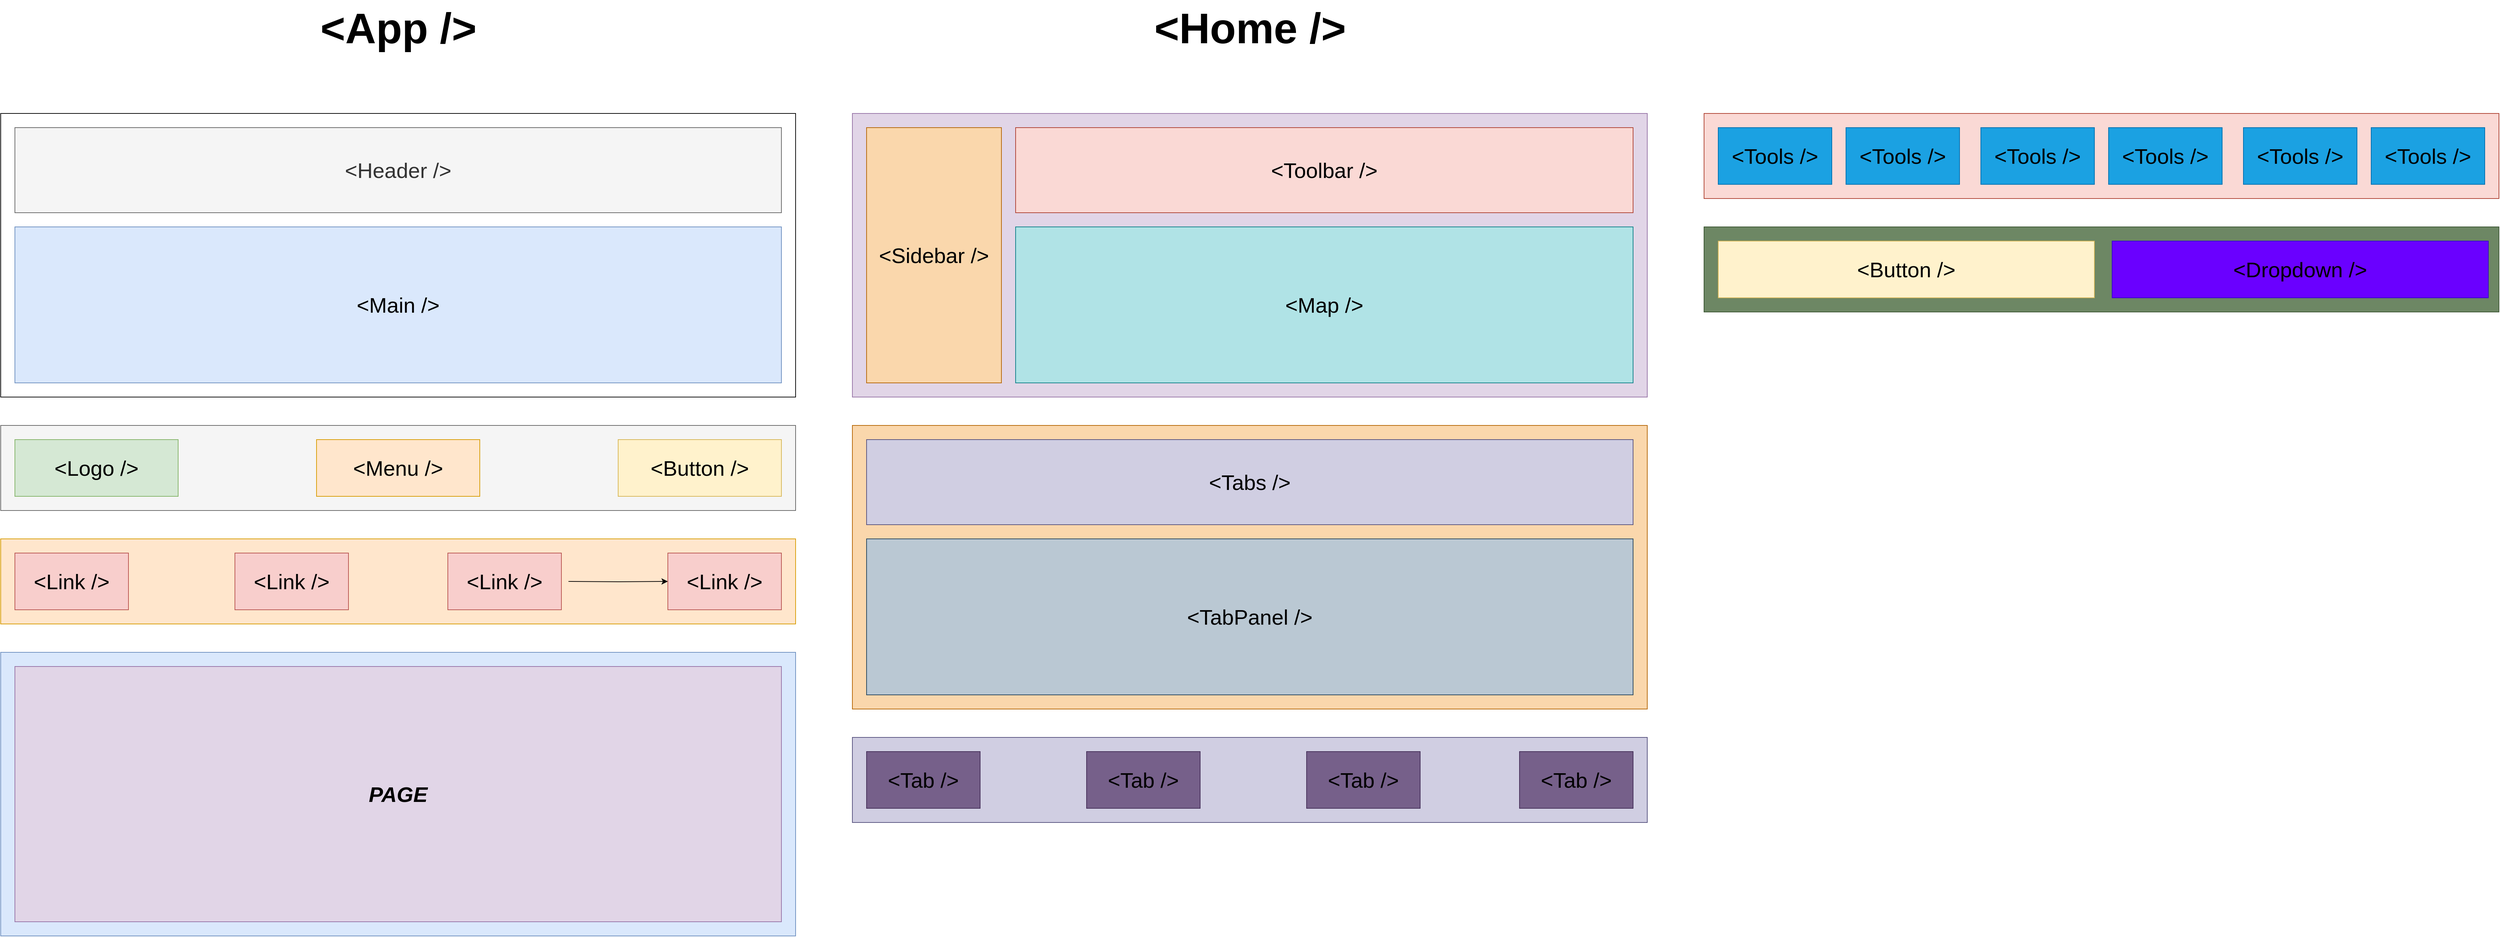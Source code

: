 <mxfile version="13.10.0" type="embed">
    <diagram id="9iD_5K9pUMYNRu4OH0h9" name="Page-1">
        <mxGraphModel dx="3490" dy="1317" grid="1" gridSize="10" guides="1" tooltips="1" connect="1" arrows="1" fold="1" page="1" pageScale="1" pageWidth="1200" pageHeight="1600" math="0" shadow="0">
            <root>
                <mxCell id="0"/>
                <mxCell id="1" parent="0"/>
                <mxCell id="1uItt9LV_S47-aiYU2IA-119" value="" style="rounded=0;whiteSpace=wrap;html=1;fontSize=50;align=center;" parent="1" vertex="1">
                    <mxGeometry x="-1160" y="200" width="1120" height="400" as="geometry"/>
                </mxCell>
                <mxCell id="1uItt9LV_S47-aiYU2IA-122" value="&amp;lt;Header /&amp;gt;" style="rounded=0;whiteSpace=wrap;html=1;fontSize=30;align=center;fillColor=#f5f5f5;strokeColor=#666666;fontColor=#333333;" parent="1" vertex="1">
                    <mxGeometry x="-1140" y="220" width="1080" height="120" as="geometry"/>
                </mxCell>
                <mxCell id="1uItt9LV_S47-aiYU2IA-123" value="&amp;lt;Main /&amp;gt;" style="rounded=0;whiteSpace=wrap;html=1;fontSize=30;align=center;fillColor=#dae8fc;strokeColor=#6c8ebf;fontColor=#000000;" parent="1" vertex="1">
                    <mxGeometry x="-1140" y="360" width="1080" height="220" as="geometry"/>
                </mxCell>
                <mxCell id="DSua1OP9Aob2mCV5oZMG-1" value="&amp;lt;App /&amp;gt;" style="text;html=1;align=center;verticalAlign=middle;resizable=0;points=[];autosize=1;fontSize=60;fontStyle=1" parent="1" vertex="1">
                    <mxGeometry x="-720" y="40" width="240" height="80" as="geometry"/>
                </mxCell>
                <mxCell id="lvfNbwM4DSnc-sKPC-9a-1" value="" style="rounded=0;whiteSpace=wrap;html=1;fontSize=30;align=center;fillColor=#e1d5e7;strokeColor=#9673a6;" parent="1" vertex="1">
                    <mxGeometry x="40" y="200" width="1120" height="400" as="geometry"/>
                </mxCell>
                <mxCell id="lvfNbwM4DSnc-sKPC-9a-2" value="&amp;lt;Home /&amp;gt;" style="text;html=1;align=center;verticalAlign=middle;resizable=0;points=[];autosize=1;fontSize=60;fontStyle=1" parent="1" vertex="1">
                    <mxGeometry x="455" y="40" width="290" height="80" as="geometry"/>
                </mxCell>
                <mxCell id="lvfNbwM4DSnc-sKPC-9a-3" value="&amp;lt;Sidebar /&amp;gt;" style="rounded=0;whiteSpace=wrap;html=1;fontSize=30;align=center;strokeColor=#b46504;fillColor=#fad7ac;fontColor=#000000;" parent="1" vertex="1">
                    <mxGeometry x="60" y="220" width="190" height="360" as="geometry"/>
                </mxCell>
                <mxCell id="lvfNbwM4DSnc-sKPC-9a-4" value="&amp;lt;Toolbar /&amp;gt;" style="rounded=0;whiteSpace=wrap;html=1;fontSize=30;align=center;strokeColor=#ae4132;fillColor=#fad9d5;fontColor=#000000;" parent="1" vertex="1">
                    <mxGeometry x="270" y="220" width="870" height="120" as="geometry"/>
                </mxCell>
                <mxCell id="lvfNbwM4DSnc-sKPC-9a-5" value="&amp;lt;Map /&amp;gt;" style="rounded=0;whiteSpace=wrap;html=1;fontSize=30;align=center;strokeColor=#0e8088;fillColor=#b0e3e6;fontColor=#000000;" parent="1" vertex="1">
                    <mxGeometry x="270" y="360" width="870" height="220" as="geometry"/>
                </mxCell>
                <mxCell id="1uItt9LV_S47-aiYU2IA-140" value="" style="rounded=0;whiteSpace=wrap;html=1;fontSize=30;align=center;fillColor=#dae8fc;strokeColor=#6c8ebf;" parent="1" vertex="1">
                    <mxGeometry x="-1160" y="960" width="1120" height="400" as="geometry"/>
                </mxCell>
                <mxCell id="1uItt9LV_S47-aiYU2IA-141" value="&lt;i&gt;&lt;b&gt;PAGE&lt;/b&gt;&lt;/i&gt;" style="rounded=0;whiteSpace=wrap;html=1;fontSize=30;align=center;fillColor=#e1d5e7;strokeColor=#9673a6;fontColor=#000000;" parent="1" vertex="1">
                    <mxGeometry x="-1140" y="980" width="1080" height="360" as="geometry"/>
                </mxCell>
                <mxCell id="1uItt9LV_S47-aiYU2IA-128" value="" style="rounded=0;whiteSpace=wrap;html=1;fontSize=30;align=center;fillColor=#ffe6cc;strokeColor=#d79b00;" parent="1" vertex="1">
                    <mxGeometry x="-1160" y="800" width="1120" height="120" as="geometry"/>
                </mxCell>
                <mxCell id="1uItt9LV_S47-aiYU2IA-133" value="&amp;lt;Link /&amp;gt;" style="rounded=0;whiteSpace=wrap;html=1;fontSize=30;align=center;fillColor=#f8cecc;strokeColor=#b85450;fontColor=#000000;" parent="1" vertex="1">
                    <mxGeometry x="-220" y="820" width="160" height="80" as="geometry"/>
                </mxCell>
                <mxCell id="6" value="" style="edgeStyle=orthogonalEdgeStyle;rounded=0;orthogonalLoop=1;jettySize=auto;html=1;fontColor=#000000;" edge="1" parent="1" target="1uItt9LV_S47-aiYU2IA-133">
                    <mxGeometry relative="1" as="geometry">
                        <mxPoint x="-360" y="860" as="sourcePoint"/>
                    </mxGeometry>
                </mxCell>
                <mxCell id="1uItt9LV_S47-aiYU2IA-124" value="" style="rounded=0;whiteSpace=wrap;html=1;fontSize=30;align=center;fillColor=#f5f5f5;strokeColor=#666666;fontColor=#333333;" parent="1" vertex="1">
                    <mxGeometry x="-1160" y="640" width="1120" height="120" as="geometry"/>
                </mxCell>
                <mxCell id="1uItt9LV_S47-aiYU2IA-125" value="&amp;lt;Logo /&amp;gt;" style="rounded=0;whiteSpace=wrap;html=1;fontSize=30;align=center;fillColor=#d5e8d4;strokeColor=#82b366;fontColor=#000000;" parent="1" vertex="1">
                    <mxGeometry x="-1140" y="660" width="230" height="80" as="geometry"/>
                </mxCell>
                <mxCell id="1uItt9LV_S47-aiYU2IA-126" value="&amp;lt;Menu /&amp;gt;" style="rounded=0;whiteSpace=wrap;html=1;fontSize=30;align=center;fillColor=#ffe6cc;strokeColor=#d79b00;fontColor=#000000;" parent="1" vertex="1">
                    <mxGeometry x="-715" y="660" width="230" height="80" as="geometry"/>
                </mxCell>
                <mxCell id="1uItt9LV_S47-aiYU2IA-127" value="&amp;lt;Button /&amp;gt;" style="rounded=0;whiteSpace=wrap;html=1;fontSize=30;align=center;fillColor=#fff2cc;strokeColor=#d6b656;fontColor=#000000;" parent="1" vertex="1">
                    <mxGeometry x="-290" y="660" width="230" height="80" as="geometry"/>
                </mxCell>
                <mxCell id="2" value="" style="rounded=0;whiteSpace=wrap;html=1;fontSize=30;align=center;strokeColor=#b46504;fillColor=#fad7ac;fontColor=#000000;" vertex="1" parent="1">
                    <mxGeometry x="40" y="640" width="1120" height="400" as="geometry"/>
                </mxCell>
                <mxCell id="3" value="&lt;font color=&quot;#000000&quot;&gt;&amp;lt;Tabs /&amp;gt;&lt;/font&gt;" style="rounded=0;whiteSpace=wrap;html=1;fontSize=30;align=center;strokeColor=#56517e;fillColor=#d0cee2;" vertex="1" parent="1">
                    <mxGeometry x="60" y="660" width="1080" height="120" as="geometry"/>
                </mxCell>
                <mxCell id="4" value="&lt;font color=&quot;#000000&quot;&gt;&amp;lt;TabPanel /&amp;gt;&lt;/font&gt;" style="rounded=0;whiteSpace=wrap;html=1;fontSize=30;align=center;strokeColor=#23445d;fillColor=#bac8d3;" vertex="1" parent="1">
                    <mxGeometry x="60" y="800" width="1080" height="220" as="geometry"/>
                </mxCell>
                <mxCell id="5" value="" style="rounded=0;whiteSpace=wrap;html=1;fontSize=30;align=center;strokeColor=#56517e;fillColor=#d0cee2;" vertex="1" parent="1">
                    <mxGeometry x="40" y="1080" width="1120" height="120" as="geometry"/>
                </mxCell>
                <mxCell id="8" value="&amp;lt;Link /&amp;gt;" style="rounded=0;whiteSpace=wrap;html=1;fontSize=30;align=center;fillColor=#f8cecc;strokeColor=#b85450;fontColor=#000000;" vertex="1" parent="1">
                    <mxGeometry x="-530" y="820" width="160" height="80" as="geometry"/>
                </mxCell>
                <mxCell id="9" value="&amp;lt;Link /&amp;gt;" style="rounded=0;whiteSpace=wrap;html=1;fontSize=30;align=center;fillColor=#f8cecc;strokeColor=#b85450;fontColor=#000000;" vertex="1" parent="1">
                    <mxGeometry x="-830" y="820" width="160" height="80" as="geometry"/>
                </mxCell>
                <mxCell id="10" value="&amp;lt;Link /&amp;gt;" style="rounded=0;whiteSpace=wrap;html=1;fontSize=30;align=center;fillColor=#f8cecc;strokeColor=#b85450;fontColor=#000000;" vertex="1" parent="1">
                    <mxGeometry x="-1140" y="820" width="160" height="80" as="geometry"/>
                </mxCell>
                <mxCell id="11" value="&amp;lt;Tab /&amp;gt;" style="rounded=0;whiteSpace=wrap;html=1;fontSize=30;align=center;fillColor=#76608a;strokeColor=#432D57;fontColor=#000000;" vertex="1" parent="1">
                    <mxGeometry x="60" y="1100" width="160" height="80" as="geometry"/>
                </mxCell>
                <mxCell id="12" value="&amp;lt;Tab /&amp;gt;" style="rounded=0;whiteSpace=wrap;html=1;fontSize=30;align=center;fillColor=#76608a;strokeColor=#432D57;fontColor=#000000;" vertex="1" parent="1">
                    <mxGeometry x="980" y="1100" width="160" height="80" as="geometry"/>
                </mxCell>
                <mxCell id="13" value="&amp;lt;Tab /&amp;gt;" style="rounded=0;whiteSpace=wrap;html=1;fontSize=30;align=center;fillColor=#76608a;strokeColor=#432D57;fontColor=#000000;" vertex="1" parent="1">
                    <mxGeometry x="370" y="1100" width="160" height="80" as="geometry"/>
                </mxCell>
                <mxCell id="14" value="&amp;lt;Tab /&amp;gt;" style="rounded=0;whiteSpace=wrap;html=1;fontSize=30;align=center;fillColor=#76608a;strokeColor=#432D57;fontColor=#000000;" vertex="1" parent="1">
                    <mxGeometry x="680" y="1100" width="160" height="80" as="geometry"/>
                </mxCell>
                <mxCell id="16" value="" style="rounded=0;whiteSpace=wrap;html=1;fontSize=30;align=center;strokeColor=#ae4132;fillColor=#fad9d5;fontColor=#000000;" vertex="1" parent="1">
                    <mxGeometry x="1240" y="200" width="1120" height="120" as="geometry"/>
                </mxCell>
                <mxCell id="17" value="&lt;font color=&quot;#000000&quot;&gt;&amp;lt;Tools /&amp;gt;&lt;/font&gt;" style="rounded=0;whiteSpace=wrap;html=1;fontSize=30;align=center;strokeColor=#006EAF;fillColor=#1ba1e2;fontColor=#ffffff;" vertex="1" parent="1">
                    <mxGeometry x="1260" y="220" width="160" height="80" as="geometry"/>
                </mxCell>
                <mxCell id="18" value="&lt;font color=&quot;#000000&quot;&gt;&amp;lt;Tools /&amp;gt;&lt;/font&gt;" style="rounded=0;whiteSpace=wrap;html=1;fontSize=30;align=center;strokeColor=#006EAF;fillColor=#1ba1e2;fontColor=#ffffff;" vertex="1" parent="1">
                    <mxGeometry x="1440" y="220" width="160" height="80" as="geometry"/>
                </mxCell>
                <mxCell id="19" value="&lt;font color=&quot;#000000&quot;&gt;&amp;lt;Tools /&amp;gt;&lt;/font&gt;" style="rounded=0;whiteSpace=wrap;html=1;fontSize=30;align=center;strokeColor=#006EAF;fillColor=#1ba1e2;fontColor=#ffffff;" vertex="1" parent="1">
                    <mxGeometry x="1630" y="220" width="160" height="80" as="geometry"/>
                </mxCell>
                <mxCell id="20" value="&lt;font color=&quot;#000000&quot;&gt;&amp;lt;Tools /&amp;gt;&lt;/font&gt;" style="rounded=0;whiteSpace=wrap;html=1;fontSize=30;align=center;strokeColor=#006EAF;fillColor=#1ba1e2;fontColor=#ffffff;" vertex="1" parent="1">
                    <mxGeometry x="1810" y="220" width="160" height="80" as="geometry"/>
                </mxCell>
                <mxCell id="21" value="&lt;font color=&quot;#000000&quot;&gt;&amp;lt;Tools /&amp;gt;&lt;/font&gt;" style="rounded=0;whiteSpace=wrap;html=1;fontSize=30;align=center;strokeColor=#006EAF;fillColor=#1ba1e2;fontColor=#ffffff;" vertex="1" parent="1">
                    <mxGeometry x="2000" y="220" width="160" height="80" as="geometry"/>
                </mxCell>
                <mxCell id="22" value="&lt;font color=&quot;#000000&quot;&gt;&amp;lt;Tools /&amp;gt;&lt;/font&gt;" style="rounded=0;whiteSpace=wrap;html=1;fontSize=30;align=center;strokeColor=#006EAF;fillColor=#1ba1e2;fontColor=#ffffff;" vertex="1" parent="1">
                    <mxGeometry x="2180" y="220" width="160" height="80" as="geometry"/>
                </mxCell>
                <mxCell id="23" value="" style="rounded=0;whiteSpace=wrap;html=1;fontSize=30;align=center;strokeColor=#3A5431;fillColor=#6d8764;fontColor=#ffffff;" vertex="1" parent="1">
                    <mxGeometry x="1240" y="360" width="1120" height="120" as="geometry"/>
                </mxCell>
                <mxCell id="24" value="&amp;lt;Button /&amp;gt;" style="rounded=0;whiteSpace=wrap;html=1;fontSize=30;align=center;fillColor=#fff2cc;strokeColor=#d6b656;fontColor=#000000;" vertex="1" parent="1">
                    <mxGeometry x="1260" y="380" width="530" height="80" as="geometry"/>
                </mxCell>
                <mxCell id="25" value="&lt;font color=&quot;#000000&quot;&gt;&amp;lt;Dropdown /&amp;gt;&lt;/font&gt;" style="rounded=0;whiteSpace=wrap;html=1;fontSize=30;align=center;fillColor=#6a00ff;strokeColor=#3700CC;fontColor=#ffffff;" vertex="1" parent="1">
                    <mxGeometry x="1815" y="380" width="530" height="80" as="geometry"/>
                </mxCell>
            </root>
        </mxGraphModel>
    </diagram>
</mxfile>